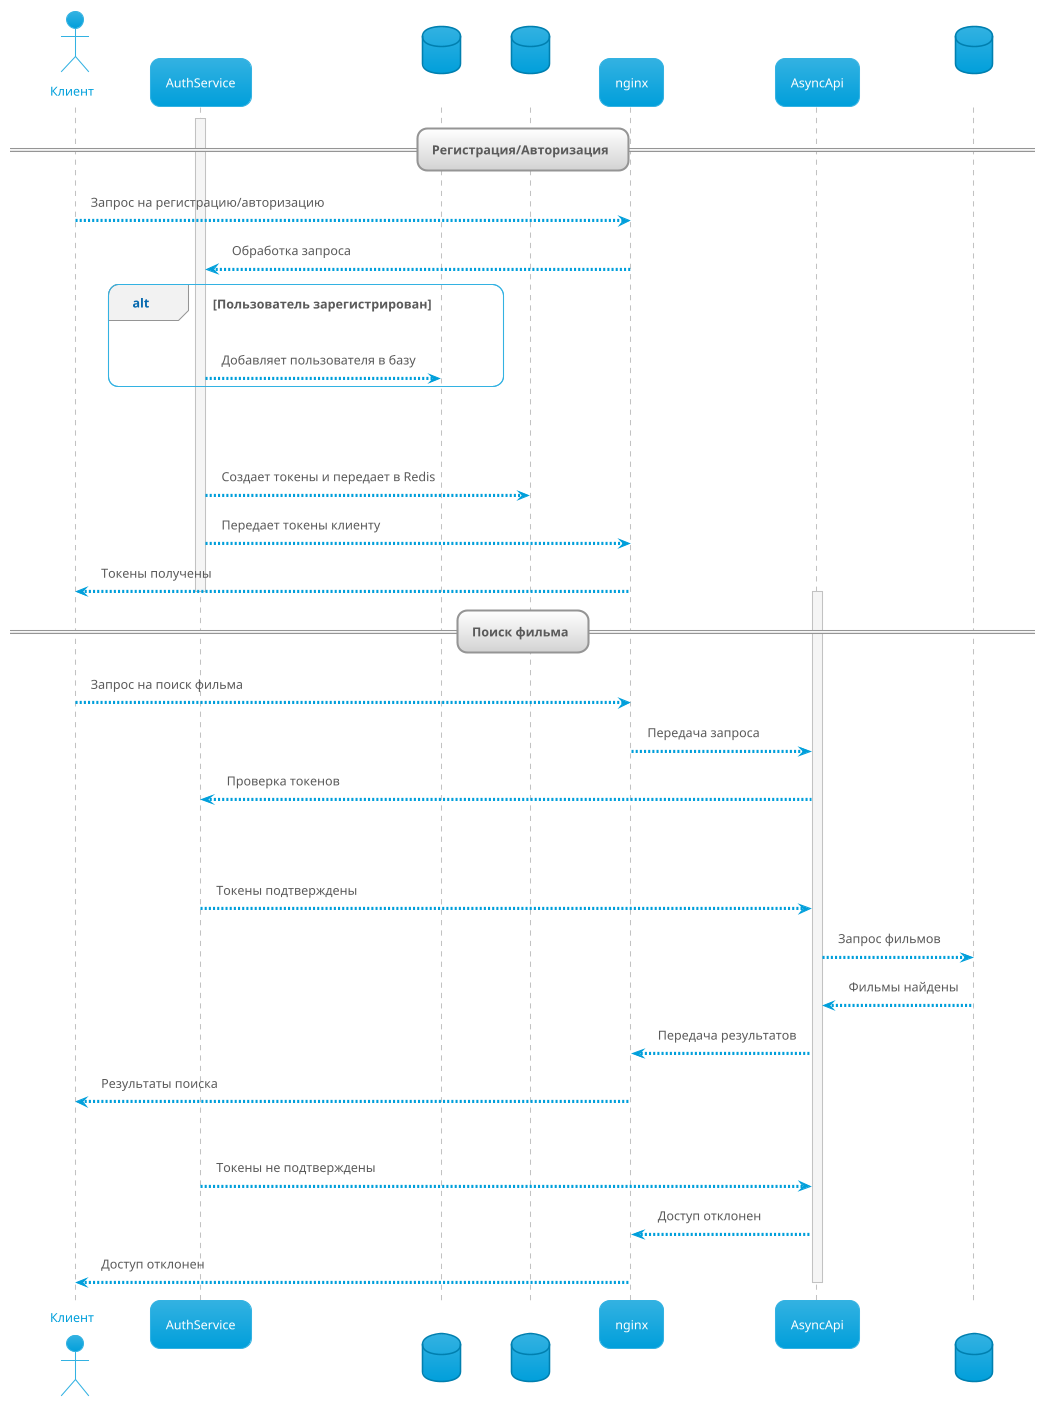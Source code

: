 @startuml
!theme bluegray
skinparam componentStyle uml2

== Регистрация/Авторизация ==
actor Клиент as client
activate AuthService
database PostgresAuth
database Redis

client --> nginx: Запрос на регистрацию/авторизацию
nginx --> AuthService: Обработка запроса
alt Пользователь зарегистрирован
    AuthService --> PostgresAuth: Добавляет пользователя в базу
end
alt Пользователь уже существует
    AuthService --> Redis: Создает токены и передает в Redis
    AuthService --> nginx: Передает токены клиенту
    nginx --> client: Токены получены
deactivate AuthService

== Поиск фильма ==
activate AsyncApi
database Elastic

client --> nginx: Запрос на поиск фильма
nginx --> AsyncApi: Передача запроса
AsyncApi --> AuthService: Проверка токенов
alt Токены действительны
    AuthService --> AsyncApi: Токены подтверждены
    AsyncApi --> Elastic: Запрос фильмов
    Elastic --> AsyncApi: Фильмы найдены
    AsyncApi --> nginx: Передача результатов
    nginx --> client: Результаты поиска
else Токены недействительны
    AuthService --> AsyncApi: Токены не подтверждены
    AsyncApi --> nginx: Доступ отклонен
    nginx --> client: Доступ отклонен
deactivate AsyncApi
@enduml
